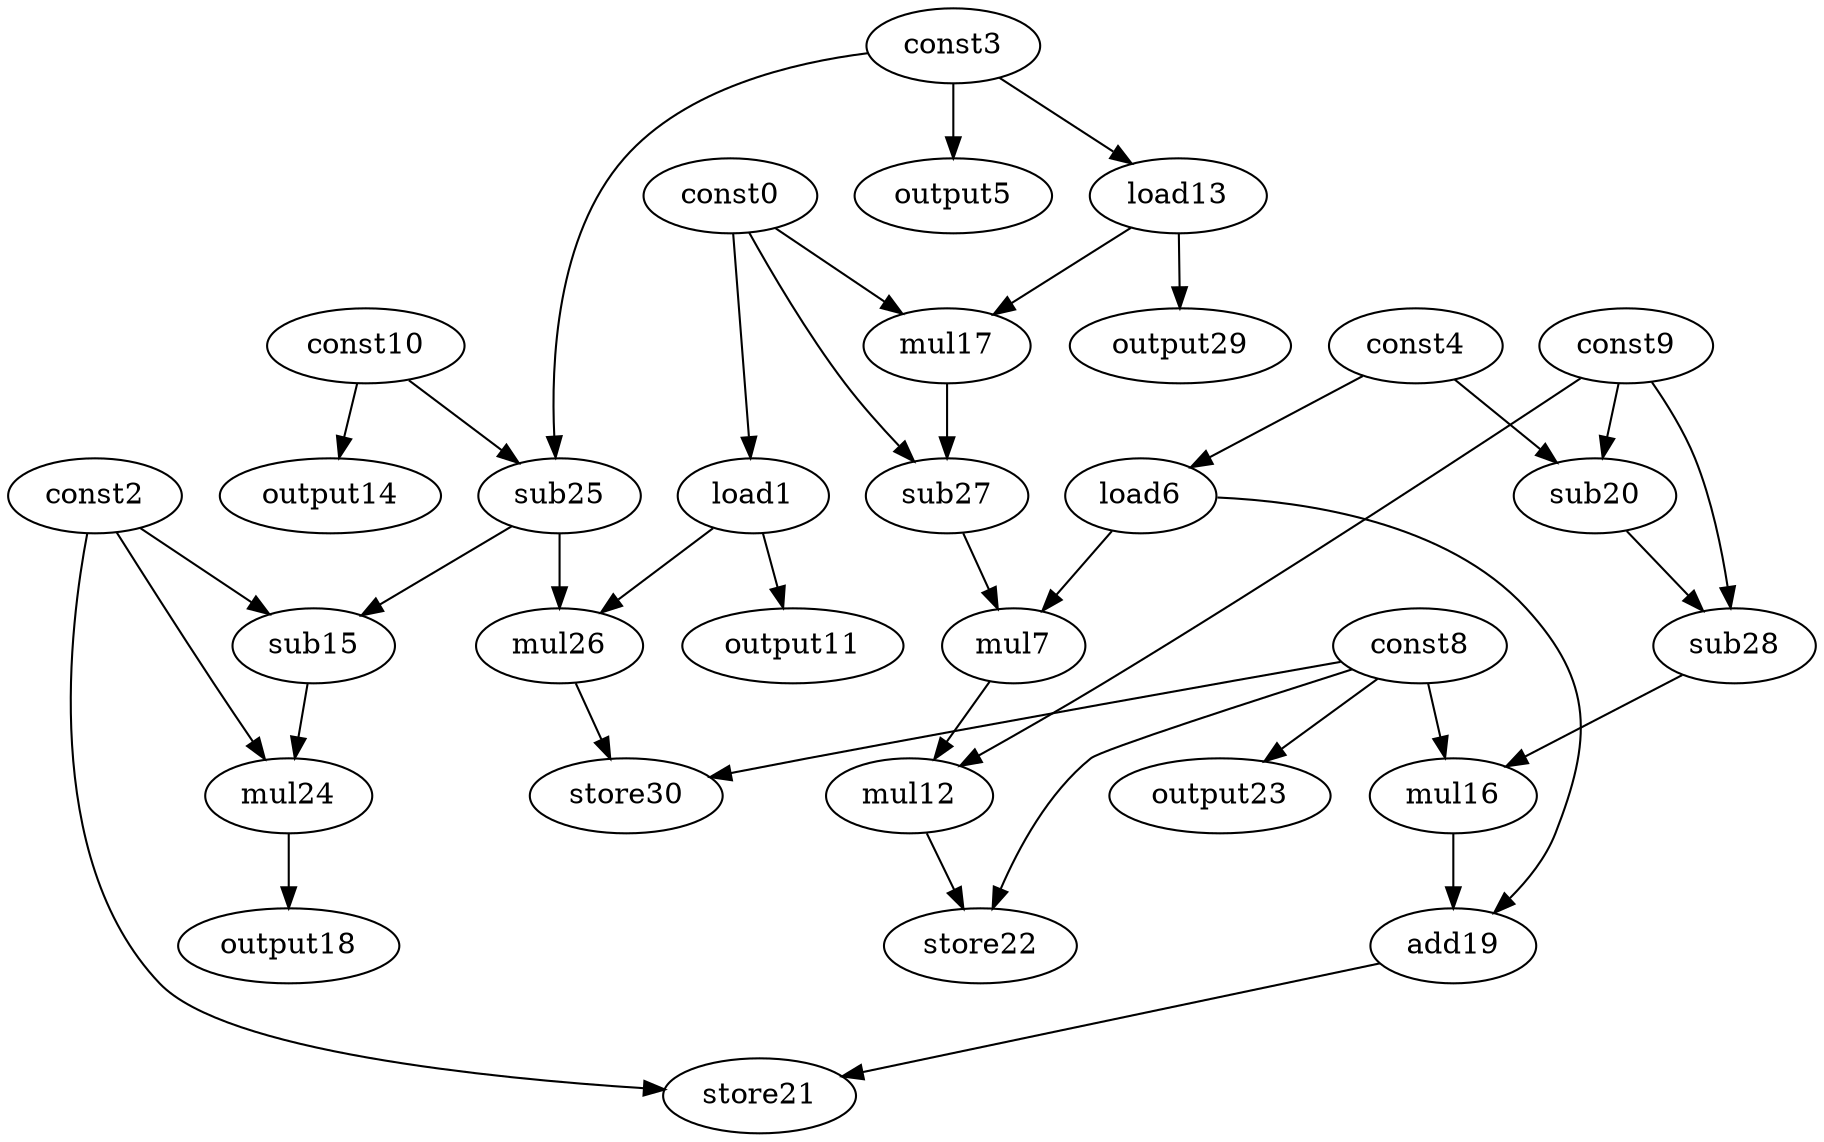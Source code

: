 digraph G { 
const0[opcode=const]; 
load1[opcode=load]; 
const2[opcode=const]; 
const3[opcode=const]; 
const4[opcode=const]; 
output5[opcode=output]; 
load6[opcode=load]; 
mul7[opcode=mul]; 
const8[opcode=const]; 
const9[opcode=const]; 
const10[opcode=const]; 
output11[opcode=output]; 
mul12[opcode=mul]; 
load13[opcode=load]; 
output14[opcode=output]; 
sub15[opcode=sub]; 
mul16[opcode=mul]; 
mul17[opcode=mul]; 
output18[opcode=output]; 
add19[opcode=add]; 
sub20[opcode=sub]; 
store21[opcode=store]; 
store22[opcode=store]; 
output23[opcode=output]; 
mul24[opcode=mul]; 
sub25[opcode=sub]; 
mul26[opcode=mul]; 
sub27[opcode=sub]; 
sub28[opcode=sub]; 
output29[opcode=output]; 
store30[opcode=store]; 
const0->load1[operand=0];
const3->output5[operand=0];
const4->load6[operand=0];
const3->load13[operand=0];
const10->output14[operand=0];
const9->sub20[operand=0];
const4->sub20[operand=1];
const8->output23[operand=0];
const10->sub25[operand=0];
const3->sub25[operand=1];
load1->output11[operand=0];
sub25->sub15[operand=0];
const2->sub15[operand=1];
const0->mul17[operand=0];
load13->mul17[operand=1];
load1->mul26[operand=0];
sub25->mul26[operand=1];
const9->sub28[operand=0];
sub20->sub28[operand=1];
load13->output29[operand=0];
const8->mul16[operand=0];
sub28->mul16[operand=1];
const2->mul24[operand=0];
sub15->mul24[operand=1];
const0->sub27[operand=0];
mul17->sub27[operand=1];
const8->store30[operand=0];
mul26->store30[operand=1];
sub27->mul7[operand=0];
load6->mul7[operand=1];
mul24->output18[operand=0];
mul16->add19[operand=0];
load6->add19[operand=1];
const9->mul12[operand=0];
mul7->mul12[operand=1];
const2->store21[operand=0];
add19->store21[operand=1];
const8->store22[operand=0];
mul12->store22[operand=1];
}
